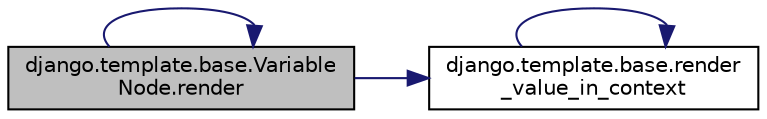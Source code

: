 digraph "django.template.base.VariableNode.render"
{
 // LATEX_PDF_SIZE
  edge [fontname="Helvetica",fontsize="10",labelfontname="Helvetica",labelfontsize="10"];
  node [fontname="Helvetica",fontsize="10",shape=record];
  rankdir="LR";
  Node1 [label="django.template.base.Variable\lNode.render",height=0.2,width=0.4,color="black", fillcolor="grey75", style="filled", fontcolor="black",tooltip=" "];
  Node1 -> Node1 [color="midnightblue",fontsize="10",style="solid",fontname="Helvetica"];
  Node1 -> Node2 [color="midnightblue",fontsize="10",style="solid",fontname="Helvetica"];
  Node2 [label="django.template.base.render\l_value_in_context",height=0.2,width=0.4,color="black", fillcolor="white", style="filled",URL="$d1/d17/namespacedjango_1_1template_1_1base.html#aaf2df5379cb8b26ab6b14ea474288534",tooltip=" "];
  Node2 -> Node2 [color="midnightblue",fontsize="10",style="solid",fontname="Helvetica"];
}
